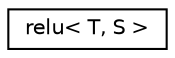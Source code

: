 digraph "Graphical Class Hierarchy"
{
 // LATEX_PDF_SIZE
  edge [fontname="Helvetica",fontsize="10",labelfontname="Helvetica",labelfontsize="10"];
  node [fontname="Helvetica",fontsize="10",shape=record];
  rankdir="LR";
  Node0 [label="relu\< T, S \>",height=0.2,width=0.4,color="black", fillcolor="white", style="filled",URL="$structarm__compute_1_1detail_1_1relu.xhtml",tooltip="RELU activation object."];
}
